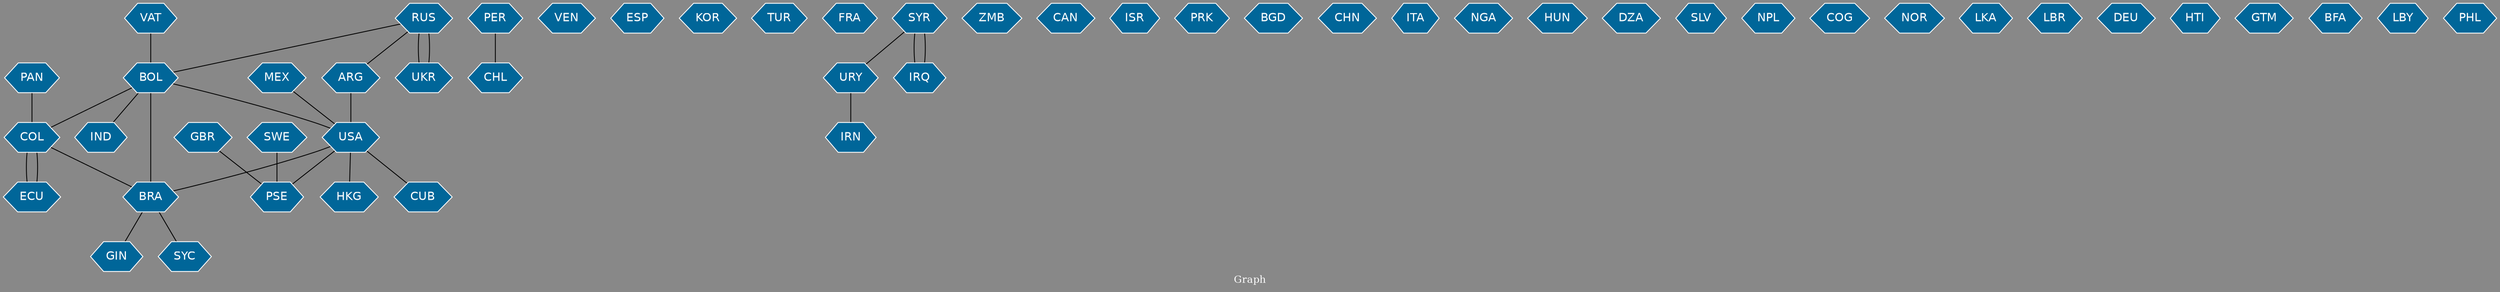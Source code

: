 // Countries together in item graph
graph {
	graph [bgcolor="#888888" fontcolor=white fontsize=12 label="Graph" outputorder=edgesfirst overlap=prism]
	node [color=white fillcolor="#006699" fontcolor=white fontname=Helvetica shape=hexagon style=filled]
	edge [arrowhead=open color=black fontcolor=white fontname=Courier fontsize=12]
		BRA [label=BRA]
		PER [label=PER]
		VEN [label=VEN]
		VAT [label=VAT]
		BOL [label=BOL]
		COL [label=COL]
		ESP [label=ESP]
		USA [label=USA]
		RUS [label=RUS]
		UKR [label=UKR]
		KOR [label=KOR]
		CUB [label=CUB]
		CHL [label=CHL]
		MEX [label=MEX]
		ECU [label=ECU]
		TUR [label=TUR]
		GIN [label=GIN]
		FRA [label=FRA]
		PSE [label=PSE]
		URY [label=URY]
		ARG [label=ARG]
		ZMB [label=ZMB]
		CAN [label=CAN]
		GBR [label=GBR]
		ISR [label=ISR]
		PRK [label=PRK]
		SYR [label=SYR]
		BGD [label=BGD]
		CHN [label=CHN]
		HKG [label=HKG]
		IND [label=IND]
		IRQ [label=IRQ]
		ITA [label=ITA]
		NGA [label=NGA]
		IRN [label=IRN]
		HUN [label=HUN]
		DZA [label=DZA]
		SLV [label=SLV]
		SYC [label=SYC]
		NPL [label=NPL]
		SWE [label=SWE]
		COG [label=COG]
		NOR [label=NOR]
		LKA [label=LKA]
		LBR [label=LBR]
		PAN [label=PAN]
		DEU [label=DEU]
		HTI [label=HTI]
		GTM [label=GTM]
		BFA [label=BFA]
		LBY [label=LBY]
		PHL [label=PHL]
			COL -- ECU [weight=2]
			SYR -- IRQ [weight=1]
			USA -- HKG [weight=1]
			UKR -- RUS [weight=1]
			BOL -- BRA [weight=2]
			BOL -- COL [weight=1]
			ECU -- COL [weight=1]
			ARG -- USA [weight=1]
			SYR -- URY [weight=1]
			URY -- IRN [weight=1]
			PER -- CHL [weight=1]
			PAN -- COL [weight=1]
			VAT -- BOL [weight=2]
			MEX -- USA [weight=1]
			SWE -- PSE [weight=1]
			BOL -- IND [weight=2]
			USA -- CUB [weight=1]
			RUS -- UKR [weight=2]
			IRQ -- SYR [weight=1]
			RUS -- BOL [weight=1]
			GBR -- PSE [weight=1]
			USA -- PSE [weight=1]
			RUS -- ARG [weight=1]
			BRA -- SYC [weight=1]
			COL -- BRA [weight=1]
			USA -- BRA [weight=2]
			BOL -- USA [weight=1]
			BRA -- GIN [weight=1]
}